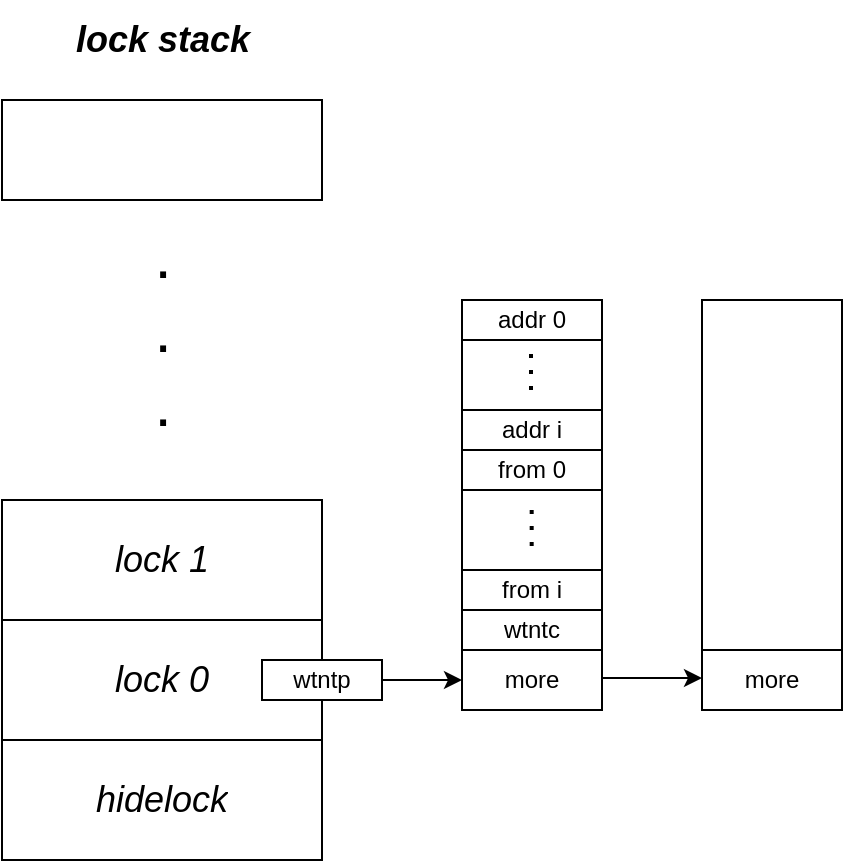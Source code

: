 <mxfile version="26.1.1">
  <diagram id="JR_gFKTN4dOrLs-5yYmG" name="Page-1">
    <mxGraphModel dx="2632" dy="1478" grid="1" gridSize="10" guides="1" tooltips="1" connect="1" arrows="1" fold="1" page="1" pageScale="1" pageWidth="850" pageHeight="1100" math="0" shadow="0">
      <root>
        <mxCell id="0" />
        <mxCell id="1" parent="0" />
        <mxCell id="dL4SVSzQffez0h3C18um-7" value="" style="rounded=0;whiteSpace=wrap;html=1;" parent="1" vertex="1">
          <mxGeometry x="420" y="240" width="70" height="205" as="geometry" />
        </mxCell>
        <mxCell id="dL4SVSzQffez0h3C18um-22" value="more" style="rounded=0;whiteSpace=wrap;html=1;" parent="1" vertex="1">
          <mxGeometry x="420" y="415" width="70" height="30" as="geometry" />
        </mxCell>
        <mxCell id="dL4SVSzQffez0h3C18um-24" value="" style="rounded=0;whiteSpace=wrap;html=1;" parent="1" vertex="1">
          <mxGeometry x="540" y="240" width="70" height="205" as="geometry" />
        </mxCell>
        <mxCell id="dL4SVSzQffez0h3C18um-25" value="more" style="rounded=0;whiteSpace=wrap;html=1;" parent="1" vertex="1">
          <mxGeometry x="540" y="415" width="70" height="30" as="geometry" />
        </mxCell>
        <mxCell id="dL4SVSzQffez0h3C18um-26" value="" style="endArrow=classic;html=1;rounded=0;exitX=1;exitY=0.5;exitDx=0;exitDy=0;" parent="1" edge="1">
          <mxGeometry width="50" height="50" relative="1" as="geometry">
            <mxPoint x="490" y="429" as="sourcePoint" />
            <mxPoint x="540" y="429" as="targetPoint" />
          </mxGeometry>
        </mxCell>
        <mxCell id="dL4SVSzQffez0h3C18um-27" value="addr 0" style="rounded=0;whiteSpace=wrap;html=1;" parent="1" vertex="1">
          <mxGeometry x="420" y="240" width="70" height="20" as="geometry" />
        </mxCell>
        <mxCell id="dL4SVSzQffez0h3C18um-28" value="addr i" style="rounded=0;whiteSpace=wrap;html=1;" parent="1" vertex="1">
          <mxGeometry x="420" y="295" width="70" height="20" as="geometry" />
        </mxCell>
        <mxCell id="dL4SVSzQffez0h3C18um-29" value="" style="endArrow=none;dashed=1;html=1;dashPattern=1 3;strokeWidth=2;rounded=0;" parent="1" edge="1">
          <mxGeometry width="50" height="50" relative="1" as="geometry">
            <mxPoint x="454.5" y="285" as="sourcePoint" />
            <mxPoint x="454.5" y="265" as="targetPoint" />
          </mxGeometry>
        </mxCell>
        <mxCell id="dL4SVSzQffez0h3C18um-30" value="from 0" style="rounded=0;whiteSpace=wrap;html=1;" parent="1" vertex="1">
          <mxGeometry x="420" y="315" width="70" height="20" as="geometry" />
        </mxCell>
        <mxCell id="dL4SVSzQffez0h3C18um-33" value="" style="endArrow=none;dashed=1;html=1;dashPattern=1 3;strokeWidth=2;rounded=0;" parent="1" edge="1">
          <mxGeometry width="50" height="50" relative="1" as="geometry">
            <mxPoint x="454.84" y="363" as="sourcePoint" />
            <mxPoint x="454.84" y="343" as="targetPoint" />
          </mxGeometry>
        </mxCell>
        <mxCell id="dL4SVSzQffez0h3C18um-34" value="from i" style="rounded=0;whiteSpace=wrap;html=1;" parent="1" vertex="1">
          <mxGeometry x="420" y="375" width="70" height="20" as="geometry" />
        </mxCell>
        <mxCell id="dL4SVSzQffez0h3C18um-36" value="wtntc" style="rounded=0;whiteSpace=wrap;html=1;" parent="1" vertex="1">
          <mxGeometry x="420" y="395" width="70" height="20" as="geometry" />
        </mxCell>
        <mxCell id="oKxbyWswDoEu3tq2UnOH-1" value="" style="shape=table;startSize=0;container=1;collapsible=0;childLayout=tableLayout;" vertex="1" parent="1">
          <mxGeometry x="190" y="340" width="160" height="180" as="geometry" />
        </mxCell>
        <mxCell id="oKxbyWswDoEu3tq2UnOH-2" value="" style="shape=tableRow;horizontal=0;startSize=0;swimlaneHead=0;swimlaneBody=0;strokeColor=inherit;top=0;left=0;bottom=0;right=0;collapsible=0;dropTarget=0;fillColor=none;points=[[0,0.5],[1,0.5]];portConstraint=eastwest;" vertex="1" parent="oKxbyWswDoEu3tq2UnOH-1">
          <mxGeometry width="160" height="60" as="geometry" />
        </mxCell>
        <mxCell id="oKxbyWswDoEu3tq2UnOH-3" value="&lt;font style=&quot;font-size: 18px;&quot;&gt;&lt;i&gt;lock 1&lt;/i&gt;&lt;/font&gt;" style="shape=partialRectangle;html=1;whiteSpace=wrap;connectable=0;strokeColor=inherit;overflow=hidden;fillColor=none;top=0;left=0;bottom=0;right=0;pointerEvents=1;" vertex="1" parent="oKxbyWswDoEu3tq2UnOH-2">
          <mxGeometry width="160" height="60" as="geometry">
            <mxRectangle width="160" height="60" as="alternateBounds" />
          </mxGeometry>
        </mxCell>
        <mxCell id="oKxbyWswDoEu3tq2UnOH-4" value="" style="shape=tableRow;horizontal=0;startSize=0;swimlaneHead=0;swimlaneBody=0;strokeColor=inherit;top=0;left=0;bottom=0;right=0;collapsible=0;dropTarget=0;fillColor=none;points=[[0,0.5],[1,0.5]];portConstraint=eastwest;" vertex="1" parent="oKxbyWswDoEu3tq2UnOH-1">
          <mxGeometry y="60" width="160" height="60" as="geometry" />
        </mxCell>
        <mxCell id="oKxbyWswDoEu3tq2UnOH-5" value="&lt;i&gt;&lt;font style=&quot;font-size: 18px;&quot;&gt;lock 0&lt;/font&gt;&lt;/i&gt;" style="shape=partialRectangle;html=1;whiteSpace=wrap;connectable=0;strokeColor=inherit;overflow=hidden;fillColor=none;top=0;left=0;bottom=0;right=0;pointerEvents=1;" vertex="1" parent="oKxbyWswDoEu3tq2UnOH-4">
          <mxGeometry width="160" height="60" as="geometry">
            <mxRectangle width="160" height="60" as="alternateBounds" />
          </mxGeometry>
        </mxCell>
        <mxCell id="oKxbyWswDoEu3tq2UnOH-6" value="" style="shape=tableRow;horizontal=0;startSize=0;swimlaneHead=0;swimlaneBody=0;strokeColor=inherit;top=0;left=0;bottom=0;right=0;collapsible=0;dropTarget=0;fillColor=none;points=[[0,0.5],[1,0.5]];portConstraint=eastwest;" vertex="1" parent="oKxbyWswDoEu3tq2UnOH-1">
          <mxGeometry y="120" width="160" height="60" as="geometry" />
        </mxCell>
        <mxCell id="oKxbyWswDoEu3tq2UnOH-7" value="&lt;font style=&quot;font-size: 18px;&quot;&gt;&lt;i&gt;hidelock&lt;/i&gt;&lt;/font&gt;" style="shape=partialRectangle;html=1;whiteSpace=wrap;connectable=0;strokeColor=inherit;overflow=hidden;fillColor=none;top=0;left=0;bottom=0;right=0;pointerEvents=1;" vertex="1" parent="oKxbyWswDoEu3tq2UnOH-6">
          <mxGeometry width="160" height="60" as="geometry">
            <mxRectangle width="160" height="60" as="alternateBounds" />
          </mxGeometry>
        </mxCell>
        <mxCell id="oKxbyWswDoEu3tq2UnOH-8" value="&lt;font style=&quot;font-size: 31px;&quot;&gt;.&lt;/font&gt;&lt;div&gt;&lt;font style=&quot;font-size: 31px;&quot;&gt;.&lt;/font&gt;&lt;/div&gt;&lt;div&gt;&lt;font style=&quot;font-size: 31px;&quot;&gt;.&lt;/font&gt;&lt;/div&gt;" style="text;html=1;align=center;verticalAlign=middle;resizable=0;points=[];autosize=1;strokeColor=none;fillColor=none;" vertex="1" parent="1">
          <mxGeometry x="255" y="190" width="30" height="130" as="geometry" />
        </mxCell>
        <mxCell id="oKxbyWswDoEu3tq2UnOH-9" value="" style="shape=table;startSize=0;container=1;collapsible=0;childLayout=tableLayout;" vertex="1" parent="1">
          <mxGeometry x="190" y="140" width="160" height="50" as="geometry" />
        </mxCell>
        <mxCell id="oKxbyWswDoEu3tq2UnOH-10" value="" style="shape=tableRow;horizontal=0;startSize=0;swimlaneHead=0;swimlaneBody=0;strokeColor=inherit;top=0;left=0;bottom=0;right=0;collapsible=0;dropTarget=0;fillColor=none;points=[[0,0.5],[1,0.5]];portConstraint=eastwest;" vertex="1" parent="oKxbyWswDoEu3tq2UnOH-9">
          <mxGeometry width="160" height="50" as="geometry" />
        </mxCell>
        <mxCell id="oKxbyWswDoEu3tq2UnOH-11" value="" style="shape=partialRectangle;html=1;whiteSpace=wrap;connectable=0;strokeColor=inherit;overflow=hidden;fillColor=none;top=0;left=0;bottom=0;right=0;pointerEvents=1;" vertex="1" parent="oKxbyWswDoEu3tq2UnOH-10">
          <mxGeometry width="160" height="50" as="geometry">
            <mxRectangle width="160" height="50" as="alternateBounds" />
          </mxGeometry>
        </mxCell>
        <mxCell id="oKxbyWswDoEu3tq2UnOH-14" value="&lt;font style=&quot;font-size: 18px;&quot;&gt;&lt;i&gt;&lt;b&gt;lock stack&lt;/b&gt;&lt;/i&gt;&lt;/font&gt;" style="text;html=1;align=center;verticalAlign=middle;resizable=0;points=[];autosize=1;strokeColor=none;fillColor=none;" vertex="1" parent="1">
          <mxGeometry x="215" y="90" width="110" height="40" as="geometry" />
        </mxCell>
        <mxCell id="oKxbyWswDoEu3tq2UnOH-15" value="wtntp" style="rounded=0;whiteSpace=wrap;html=1;" vertex="1" parent="1">
          <mxGeometry x="320" y="420" width="60" height="20" as="geometry" />
        </mxCell>
        <mxCell id="oKxbyWswDoEu3tq2UnOH-16" value="" style="endArrow=classic;html=1;rounded=0;exitX=1;exitY=0.5;exitDx=0;exitDy=0;" edge="1" parent="1" source="oKxbyWswDoEu3tq2UnOH-15">
          <mxGeometry width="50" height="50" relative="1" as="geometry">
            <mxPoint x="460" y="260" as="sourcePoint" />
            <mxPoint x="420" y="430" as="targetPoint" />
          </mxGeometry>
        </mxCell>
      </root>
    </mxGraphModel>
  </diagram>
</mxfile>
